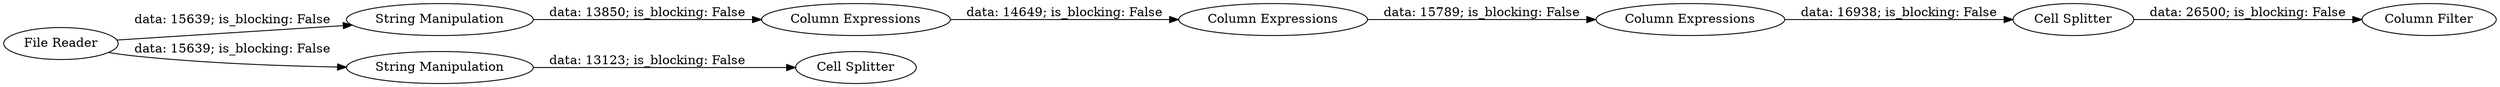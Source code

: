 digraph {
	"5750490517804993682_10" [label="Cell Splitter"]
	"5750490517804993682_8" [label="Column Filter"]
	"5750490517804993682_3" [label="Cell Splitter"]
	"5750490517804993682_2" [label="String Manipulation"]
	"5750490517804993682_5" [label="Column Expressions"]
	"5750490517804993682_9" [label="String Manipulation"]
	"5750490517804993682_7" [label="Column Expressions"]
	"5750490517804993682_1" [label="File Reader"]
	"5750490517804993682_6" [label="Column Expressions"]
	"5750490517804993682_1" -> "5750490517804993682_9" [label="data: 15639; is_blocking: False"]
	"5750490517804993682_6" -> "5750490517804993682_7" [label="data: 15789; is_blocking: False"]
	"5750490517804993682_7" -> "5750490517804993682_3" [label="data: 16938; is_blocking: False"]
	"5750490517804993682_9" -> "5750490517804993682_10" [label="data: 13123; is_blocking: False"]
	"5750490517804993682_1" -> "5750490517804993682_2" [label="data: 15639; is_blocking: False"]
	"5750490517804993682_3" -> "5750490517804993682_8" [label="data: 26500; is_blocking: False"]
	"5750490517804993682_2" -> "5750490517804993682_5" [label="data: 13850; is_blocking: False"]
	"5750490517804993682_5" -> "5750490517804993682_6" [label="data: 14649; is_blocking: False"]
	rankdir=LR
}
